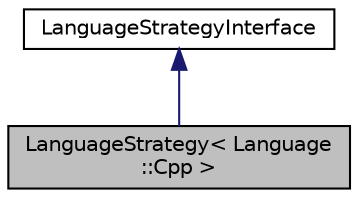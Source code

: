 digraph "LanguageStrategy&lt; Language::Cpp &gt;"
{
 // LATEX_PDF_SIZE
  edge [fontname="Helvetica",fontsize="10",labelfontname="Helvetica",labelfontsize="10"];
  node [fontname="Helvetica",fontsize="10",shape=record];
  Node2 [label="LanguageStrategy\< Language\l::Cpp \>",height=0.2,width=0.4,color="black", fillcolor="grey75", style="filled", fontcolor="black",tooltip=" "];
  Node3 -> Node2 [dir="back",color="midnightblue",fontsize="10",style="solid",fontname="Helvetica"];
  Node3 [label="LanguageStrategyInterface",height=0.2,width=0.4,color="black", fillcolor="white", style="filled",URL="$class_language_strategy_interface.html",tooltip=" "];
}
